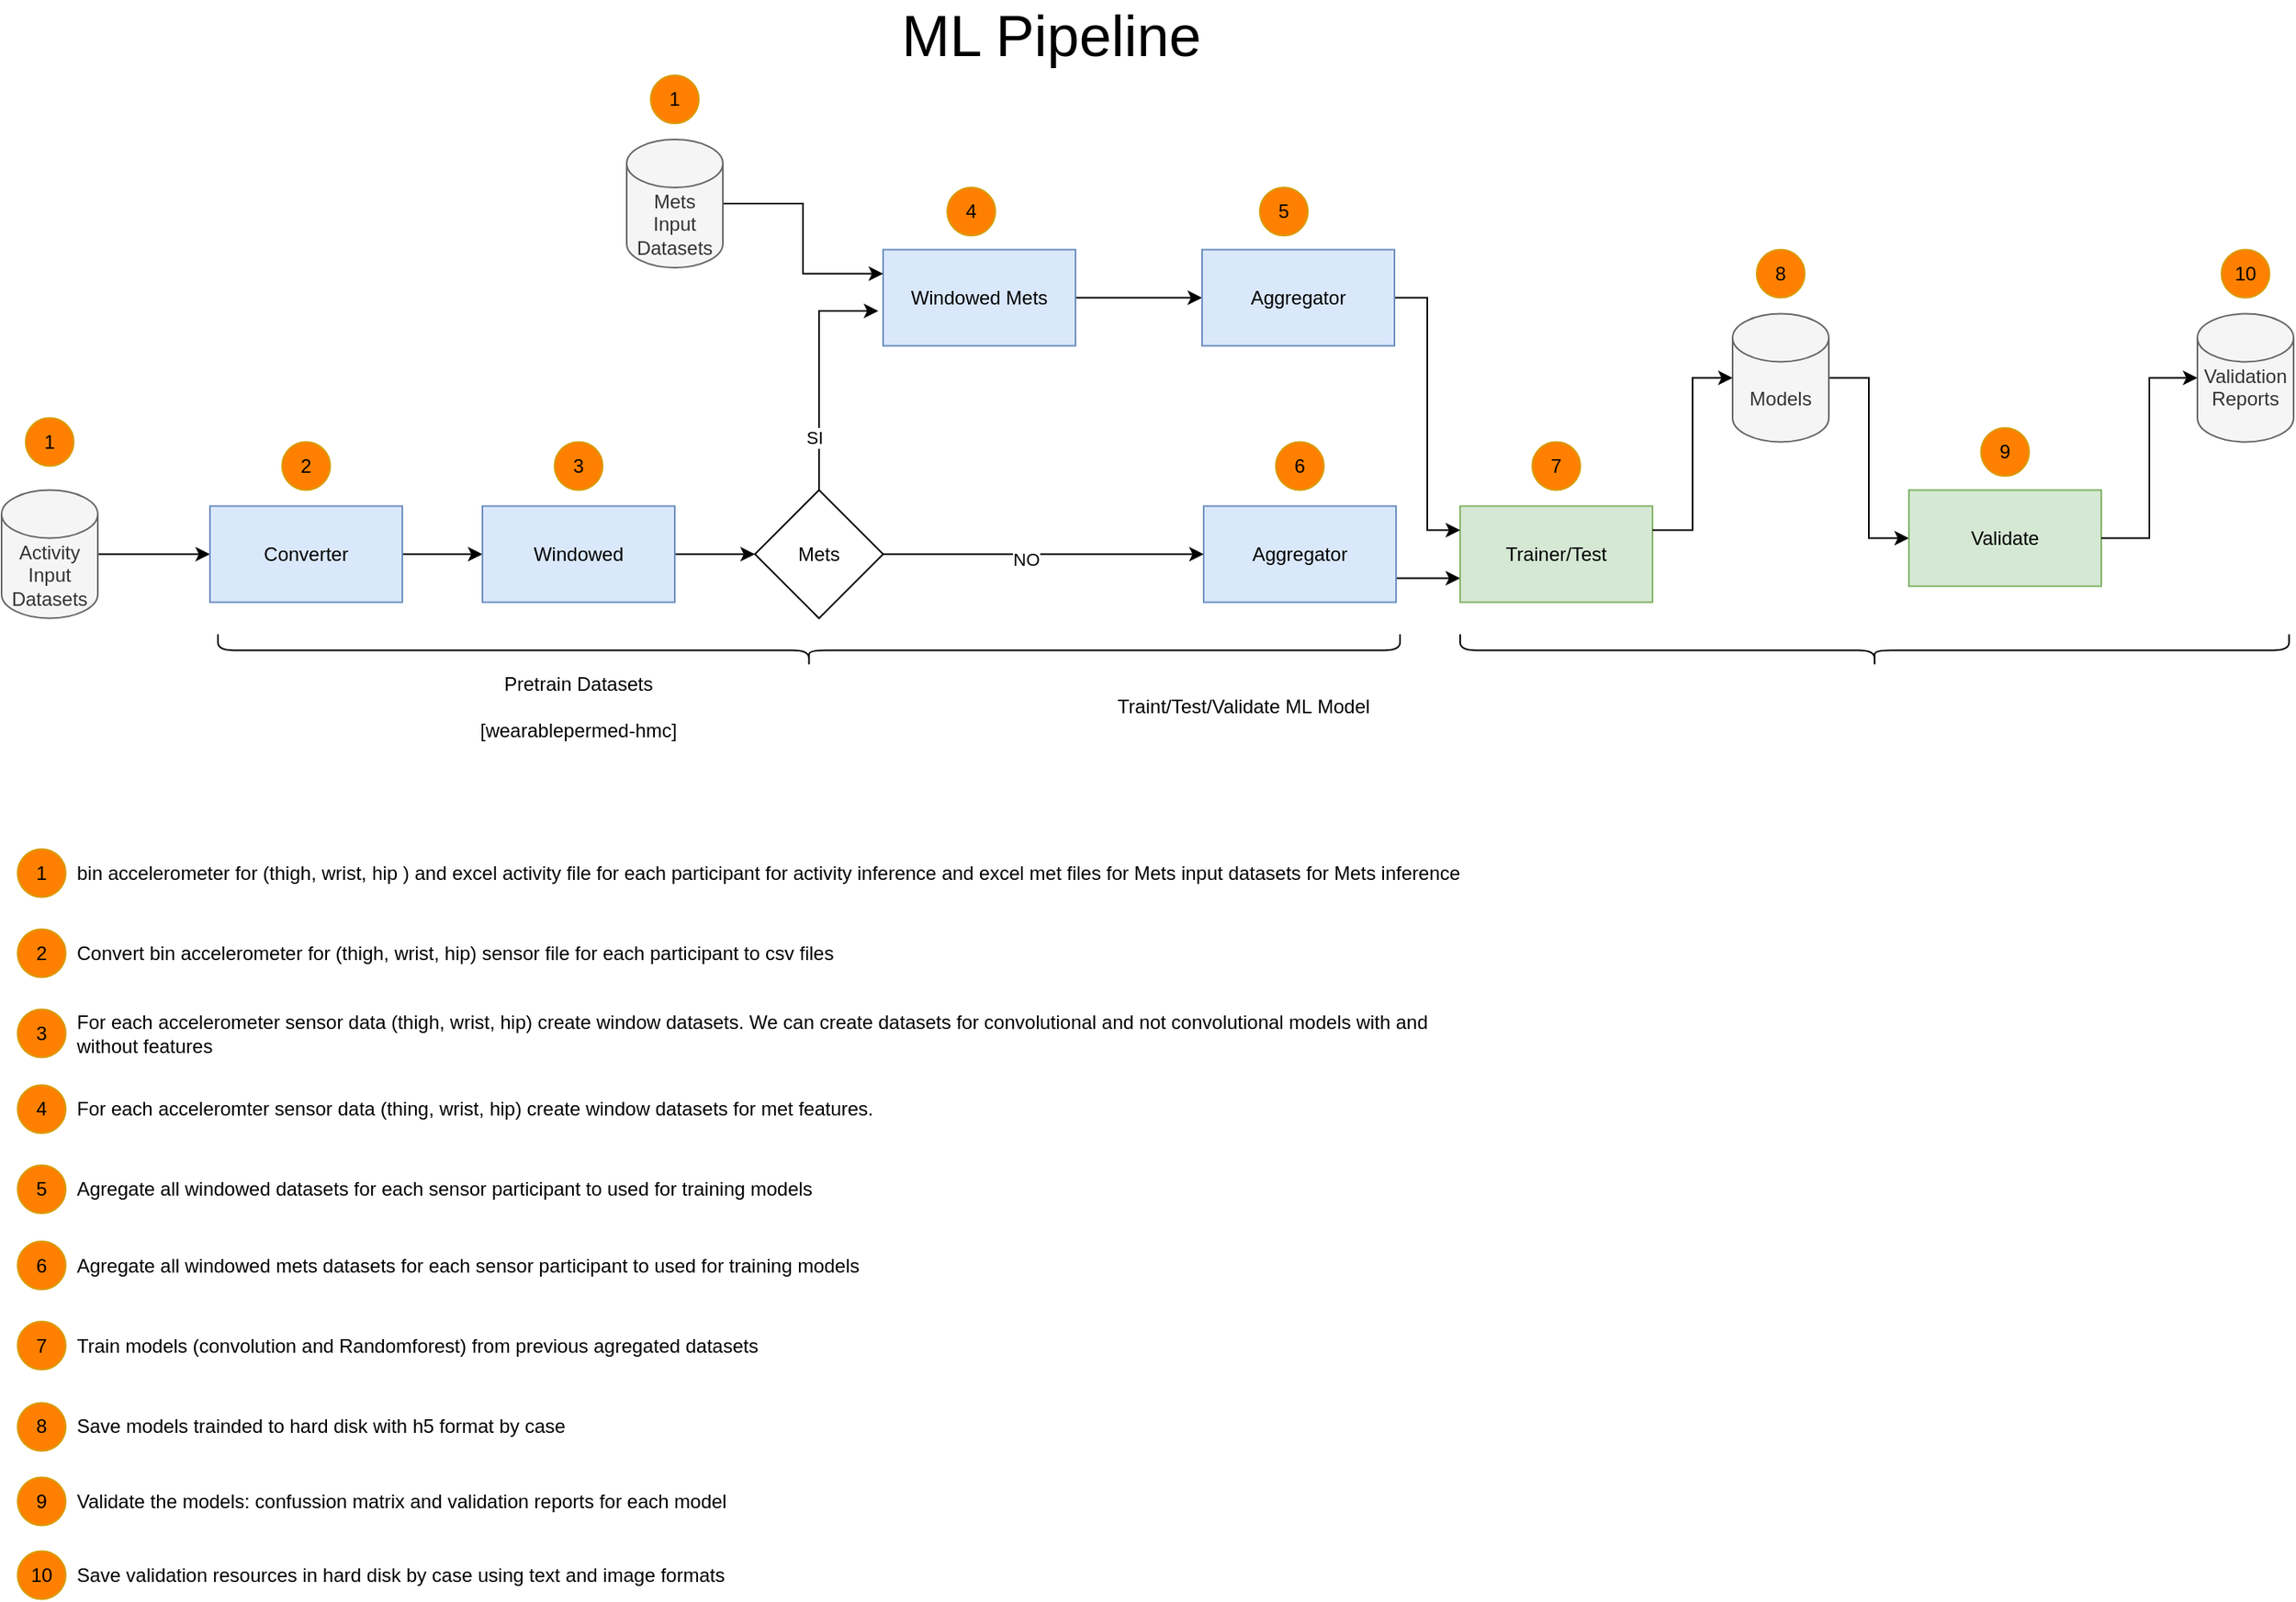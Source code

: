 <mxfile version="27.2.0">
  <diagram name="ML Pipeline" id="eVOmrs8MSlbzeXd1V6C2">
    <mxGraphModel dx="1360" dy="759" grid="1" gridSize="10" guides="1" tooltips="1" connect="1" arrows="1" fold="1" page="1" pageScale="1" pageWidth="1169" pageHeight="827" math="0" shadow="0">
      <root>
        <mxCell id="0" />
        <mxCell id="1" parent="0" />
        <mxCell id="TuEI_6CooeL6YMEbKrYp-8" style="edgeStyle=orthogonalEdgeStyle;rounded=0;orthogonalLoop=1;jettySize=auto;html=1;entryX=0;entryY=0.5;entryDx=0;entryDy=0;" parent="1" source="TuEI_6CooeL6YMEbKrYp-2" target="TuEI_6CooeL6YMEbKrYp-3" edge="1">
          <mxGeometry relative="1" as="geometry" />
        </mxCell>
        <mxCell id="TuEI_6CooeL6YMEbKrYp-2" value="&lt;div&gt;Activity Input&lt;/div&gt;Datasets" style="shape=cylinder3;whiteSpace=wrap;html=1;boundedLbl=1;backgroundOutline=1;size=15;fillColor=#f5f5f5;fontColor=#333333;strokeColor=#666666;" parent="1" vertex="1">
          <mxGeometry x="110" y="328.75" width="60" height="80" as="geometry" />
        </mxCell>
        <mxCell id="TuEI_6CooeL6YMEbKrYp-9" style="edgeStyle=orthogonalEdgeStyle;rounded=0;orthogonalLoop=1;jettySize=auto;html=1;entryX=0;entryY=0.5;entryDx=0;entryDy=0;" parent="1" source="TuEI_6CooeL6YMEbKrYp-3" target="TuEI_6CooeL6YMEbKrYp-4" edge="1">
          <mxGeometry relative="1" as="geometry" />
        </mxCell>
        <mxCell id="TuEI_6CooeL6YMEbKrYp-3" value="Converter" style="rounded=0;whiteSpace=wrap;html=1;fillColor=#dae8fc;strokeColor=#6c8ebf;" parent="1" vertex="1">
          <mxGeometry x="240" y="338.75" width="120" height="60" as="geometry" />
        </mxCell>
        <mxCell id="TuEI_6CooeL6YMEbKrYp-10" style="edgeStyle=orthogonalEdgeStyle;rounded=0;orthogonalLoop=1;jettySize=auto;html=1;entryX=0;entryY=0.5;entryDx=0;entryDy=0;" parent="1" source="TuEI_6CooeL6YMEbKrYp-4" target="0BbZo_aPZFD1kCcCwOeu-2" edge="1">
          <mxGeometry relative="1" as="geometry" />
        </mxCell>
        <mxCell id="TuEI_6CooeL6YMEbKrYp-4" value="Windowed" style="rounded=0;whiteSpace=wrap;html=1;fillColor=#dae8fc;strokeColor=#6c8ebf;" parent="1" vertex="1">
          <mxGeometry x="410" y="338.75" width="120" height="60" as="geometry" />
        </mxCell>
        <mxCell id="TuEI_6CooeL6YMEbKrYp-11" style="edgeStyle=orthogonalEdgeStyle;rounded=0;orthogonalLoop=1;jettySize=auto;html=1;entryX=0;entryY=0.75;entryDx=0;entryDy=0;exitX=1;exitY=0.75;exitDx=0;exitDy=0;" parent="1" source="TuEI_6CooeL6YMEbKrYp-5" target="TuEI_6CooeL6YMEbKrYp-6" edge="1">
          <mxGeometry relative="1" as="geometry" />
        </mxCell>
        <mxCell id="TuEI_6CooeL6YMEbKrYp-5" value="Aggregator" style="rounded=0;whiteSpace=wrap;html=1;fillColor=#dae8fc;strokeColor=#6c8ebf;" parent="1" vertex="1">
          <mxGeometry x="860" y="338.75" width="120" height="60" as="geometry" />
        </mxCell>
        <mxCell id="TuEI_6CooeL6YMEbKrYp-26" style="edgeStyle=orthogonalEdgeStyle;rounded=0;orthogonalLoop=1;jettySize=auto;html=1;exitX=1;exitY=0.5;exitDx=0;exitDy=0;exitPerimeter=0;entryX=0;entryY=0.5;entryDx=0;entryDy=0;" parent="1" source="TuEI_6CooeL6YMEbKrYp-7" target="TuEI_6CooeL6YMEbKrYp-25" edge="1">
          <mxGeometry relative="1" as="geometry">
            <mxPoint x="1240" y="380" as="targetPoint" />
          </mxGeometry>
        </mxCell>
        <mxCell id="TuEI_6CooeL6YMEbKrYp-6" value="Trainer/Test" style="rounded=0;whiteSpace=wrap;html=1;fillColor=#d5e8d4;strokeColor=#82b366;" parent="1" vertex="1">
          <mxGeometry x="1020" y="338.75" width="120" height="60" as="geometry" />
        </mxCell>
        <mxCell id="TuEI_6CooeL6YMEbKrYp-7" value="Models" style="shape=cylinder3;whiteSpace=wrap;html=1;boundedLbl=1;backgroundOutline=1;size=15;fillColor=#f5f5f5;fontColor=#333333;strokeColor=#666666;" parent="1" vertex="1">
          <mxGeometry x="1190" y="218.75" width="60" height="80" as="geometry" />
        </mxCell>
        <mxCell id="TuEI_6CooeL6YMEbKrYp-13" value="2" style="ellipse;whiteSpace=wrap;html=1;aspect=fixed;fillColor=#FF8000;strokeColor=#d79b00;" parent="1" vertex="1">
          <mxGeometry x="285" y="298.75" width="30" height="30" as="geometry" />
        </mxCell>
        <mxCell id="TuEI_6CooeL6YMEbKrYp-14" value="1" style="ellipse;whiteSpace=wrap;html=1;aspect=fixed;fillColor=#FF8000;strokeColor=#d79b00;" parent="1" vertex="1">
          <mxGeometry x="125" y="283.75" width="30" height="30" as="geometry" />
        </mxCell>
        <mxCell id="TuEI_6CooeL6YMEbKrYp-16" value="3" style="ellipse;whiteSpace=wrap;html=1;aspect=fixed;fillColor=#FF8000;strokeColor=#d79b00;" parent="1" vertex="1">
          <mxGeometry x="455" y="298.75" width="30" height="30" as="geometry" />
        </mxCell>
        <mxCell id="TuEI_6CooeL6YMEbKrYp-17" value="6" style="ellipse;whiteSpace=wrap;html=1;aspect=fixed;fillColor=#FF8000;strokeColor=#d79b00;" parent="1" vertex="1">
          <mxGeometry x="905" y="298.75" width="30" height="30" as="geometry" />
        </mxCell>
        <mxCell id="TuEI_6CooeL6YMEbKrYp-18" value="8" style="ellipse;whiteSpace=wrap;html=1;aspect=fixed;fillColor=#FF8000;strokeColor=#d79b00;" parent="1" vertex="1">
          <mxGeometry x="1205" y="178.75" width="30" height="30" as="geometry" />
        </mxCell>
        <mxCell id="TuEI_6CooeL6YMEbKrYp-19" value="9" style="ellipse;whiteSpace=wrap;html=1;aspect=fixed;fillColor=#FF8000;strokeColor=#d79b00;" parent="1" vertex="1">
          <mxGeometry x="1345" y="290" width="30" height="30" as="geometry" />
        </mxCell>
        <mxCell id="TuEI_6CooeL6YMEbKrYp-21" value="" style="shape=curlyBracket;whiteSpace=wrap;html=1;rounded=1;labelPosition=left;verticalLabelPosition=middle;align=right;verticalAlign=middle;rotation=-90;" parent="1" vertex="1">
          <mxGeometry x="603.75" y="60" width="20" height="737.5" as="geometry" />
        </mxCell>
        <mxCell id="TuEI_6CooeL6YMEbKrYp-22" value="" style="shape=curlyBracket;whiteSpace=wrap;html=1;rounded=1;labelPosition=left;verticalLabelPosition=middle;align=right;verticalAlign=middle;rotation=-90;" parent="1" vertex="1">
          <mxGeometry x="1268.6" y="170.15" width="20" height="517.19" as="geometry" />
        </mxCell>
        <mxCell id="TuEI_6CooeL6YMEbKrYp-23" value="Pretrain Datasets&lt;br&gt;&lt;br&gt;[&lt;span style=&quot;background-color: transparent; color: light-dark(rgb(0, 0, 0), rgb(255, 255, 255));&quot;&gt;wearablepermed-hmc]&lt;/span&gt;" style="text;html=1;align=center;verticalAlign=middle;whiteSpace=wrap;rounded=0;" parent="1" vertex="1">
          <mxGeometry x="240" y="448.75" width="460" height="30" as="geometry" />
        </mxCell>
        <mxCell id="TuEI_6CooeL6YMEbKrYp-24" value="Traint/Test/Validate ML&amp;nbsp;&lt;span style=&quot;background-color: transparent; color: light-dark(rgb(0, 0, 0), rgb(255, 255, 255));&quot;&gt;Model&lt;/span&gt;" style="text;html=1;align=center;verticalAlign=middle;whiteSpace=wrap;rounded=0;" parent="1" vertex="1">
          <mxGeometry x="740" y="448.75" width="290" height="30" as="geometry" />
        </mxCell>
        <mxCell id="TuEI_6CooeL6YMEbKrYp-25" value="Validate" style="rounded=0;whiteSpace=wrap;html=1;fillColor=#d5e8d4;strokeColor=#82b366;" parent="1" vertex="1">
          <mxGeometry x="1300" y="328.75" width="120" height="60" as="geometry" />
        </mxCell>
        <mxCell id="TuEI_6CooeL6YMEbKrYp-27" style="edgeStyle=orthogonalEdgeStyle;rounded=0;orthogonalLoop=1;jettySize=auto;html=1;entryX=0;entryY=0.5;entryDx=0;entryDy=0;entryPerimeter=0;exitX=1;exitY=0.25;exitDx=0;exitDy=0;" parent="1" source="TuEI_6CooeL6YMEbKrYp-6" target="TuEI_6CooeL6YMEbKrYp-7" edge="1">
          <mxGeometry relative="1" as="geometry" />
        </mxCell>
        <mxCell id="TuEI_6CooeL6YMEbKrYp-28" value="&lt;font style=&quot;font-size: 36px;&quot;&gt;ML Pipeline&lt;/font&gt;" style="text;html=1;align=center;verticalAlign=middle;whiteSpace=wrap;rounded=0;" parent="1" vertex="1">
          <mxGeometry x="110" y="30" width="1310" height="30" as="geometry" />
        </mxCell>
        <mxCell id="2uUFkzXllgV1rvSKRyte-1" value="1" style="ellipse;whiteSpace=wrap;html=1;aspect=fixed;fillColor=#FF8000;strokeColor=#d79b00;" parent="1" vertex="1">
          <mxGeometry x="120" y="552.75" width="30" height="30" as="geometry" />
        </mxCell>
        <mxCell id="2uUFkzXllgV1rvSKRyte-2" value="bin accelerometer for (thigh, wrist, hip ) and excel activity file for each participant for activity inference and excel met files for Mets input datasets for Mets inference" style="text;html=1;align=left;verticalAlign=middle;whiteSpace=wrap;rounded=0;" parent="1" vertex="1">
          <mxGeometry x="155" y="552.75" width="880" height="30" as="geometry" />
        </mxCell>
        <mxCell id="2uUFkzXllgV1rvSKRyte-3" value="2" style="ellipse;whiteSpace=wrap;html=1;aspect=fixed;fillColor=#FF8000;strokeColor=#d79b00;" parent="1" vertex="1">
          <mxGeometry x="120" y="602.75" width="30" height="30" as="geometry" />
        </mxCell>
        <mxCell id="2uUFkzXllgV1rvSKRyte-4" value="Convert bin accelerometer for (thigh, wrist, hip) sensor file for each participant to csv files" style="text;html=1;align=left;verticalAlign=middle;whiteSpace=wrap;rounded=0;" parent="1" vertex="1">
          <mxGeometry x="155" y="602.75" width="880" height="30" as="geometry" />
        </mxCell>
        <mxCell id="2uUFkzXllgV1rvSKRyte-7" value="3" style="ellipse;whiteSpace=wrap;html=1;aspect=fixed;fillColor=#FF8000;strokeColor=#d79b00;" parent="1" vertex="1">
          <mxGeometry x="120" y="652.75" width="30" height="30" as="geometry" />
        </mxCell>
        <mxCell id="2uUFkzXllgV1rvSKRyte-8" value="For each accelerometer sensor data (thigh, wrist, hip) create window datasets. We can create datasets for convolutional and not convolutional models with and without features" style="text;html=1;align=left;verticalAlign=middle;whiteSpace=wrap;rounded=0;" parent="1" vertex="1">
          <mxGeometry x="155" y="652.75" width="880" height="30" as="geometry" />
        </mxCell>
        <mxCell id="2uUFkzXllgV1rvSKRyte-9" value="6" style="ellipse;whiteSpace=wrap;html=1;aspect=fixed;fillColor=#FF8000;strokeColor=#d79b00;" parent="1" vertex="1">
          <mxGeometry x="120" y="797.5" width="30" height="30" as="geometry" />
        </mxCell>
        <mxCell id="2uUFkzXllgV1rvSKRyte-10" value="Agregate all windowed mets datasets for each sensor participant to used for training models" style="text;html=1;align=left;verticalAlign=middle;whiteSpace=wrap;rounded=0;" parent="1" vertex="1">
          <mxGeometry x="155" y="797.5" width="880" height="30" as="geometry" />
        </mxCell>
        <mxCell id="2uUFkzXllgV1rvSKRyte-11" value="7" style="ellipse;whiteSpace=wrap;html=1;aspect=fixed;fillColor=#FF8000;strokeColor=#d79b00;" parent="1" vertex="1">
          <mxGeometry x="1065" y="298.75" width="30" height="30" as="geometry" />
        </mxCell>
        <mxCell id="2uUFkzXllgV1rvSKRyte-12" value="7" style="ellipse;whiteSpace=wrap;html=1;aspect=fixed;fillColor=#FF8000;strokeColor=#d79b00;" parent="1" vertex="1">
          <mxGeometry x="120" y="847.5" width="30" height="30" as="geometry" />
        </mxCell>
        <mxCell id="2uUFkzXllgV1rvSKRyte-13" value="Train models (convolution and Randomforest) from previous agregated datasets" style="text;html=1;align=left;verticalAlign=middle;whiteSpace=wrap;rounded=0;" parent="1" vertex="1">
          <mxGeometry x="155" y="847.5" width="880" height="30" as="geometry" />
        </mxCell>
        <mxCell id="2uUFkzXllgV1rvSKRyte-14" value="9" style="ellipse;whiteSpace=wrap;html=1;aspect=fixed;fillColor=#FF8000;strokeColor=#d79b00;" parent="1" vertex="1">
          <mxGeometry x="120" y="944.75" width="30" height="30" as="geometry" />
        </mxCell>
        <mxCell id="2uUFkzXllgV1rvSKRyte-15" value="Validate the models: confussion matrix and validation reports for each model" style="text;html=1;align=left;verticalAlign=middle;whiteSpace=wrap;rounded=0;" parent="1" vertex="1">
          <mxGeometry x="155" y="944.75" width="880" height="30" as="geometry" />
        </mxCell>
        <mxCell id="2uUFkzXllgV1rvSKRyte-16" value="10" style="ellipse;whiteSpace=wrap;html=1;aspect=fixed;fillColor=#FF8000;strokeColor=#d79b00;" parent="1" vertex="1">
          <mxGeometry x="120" y="990.75" width="30" height="30" as="geometry" />
        </mxCell>
        <mxCell id="2uUFkzXllgV1rvSKRyte-17" value="Save validation resources in hard disk by case using text and image formats" style="text;html=1;align=left;verticalAlign=middle;whiteSpace=wrap;rounded=0;" parent="1" vertex="1">
          <mxGeometry x="155" y="990.75" width="880" height="30" as="geometry" />
        </mxCell>
        <mxCell id="SJx1a4u9_P3OYFkr1gW0-2" style="edgeStyle=orthogonalEdgeStyle;rounded=0;orthogonalLoop=1;jettySize=auto;html=1;" edge="1" parent="1" source="0BbZo_aPZFD1kCcCwOeu-1" target="SJx1a4u9_P3OYFkr1gW0-1">
          <mxGeometry relative="1" as="geometry" />
        </mxCell>
        <mxCell id="0BbZo_aPZFD1kCcCwOeu-1" value="Windowed Mets" style="rounded=0;whiteSpace=wrap;html=1;fillColor=#dae8fc;strokeColor=#6c8ebf;" parent="1" vertex="1">
          <mxGeometry x="660" y="178.75" width="120" height="60" as="geometry" />
        </mxCell>
        <mxCell id="0BbZo_aPZFD1kCcCwOeu-5" style="edgeStyle=orthogonalEdgeStyle;rounded=0;orthogonalLoop=1;jettySize=auto;html=1;entryX=0;entryY=0.5;entryDx=0;entryDy=0;" parent="1" source="0BbZo_aPZFD1kCcCwOeu-2" target="TuEI_6CooeL6YMEbKrYp-5" edge="1">
          <mxGeometry relative="1" as="geometry" />
        </mxCell>
        <mxCell id="0BbZo_aPZFD1kCcCwOeu-7" value="NO" style="edgeLabel;html=1;align=center;verticalAlign=middle;resizable=0;points=[];" parent="0BbZo_aPZFD1kCcCwOeu-5" vertex="1" connectable="0">
          <mxGeometry x="-0.11" y="-3" relative="1" as="geometry">
            <mxPoint as="offset" />
          </mxGeometry>
        </mxCell>
        <mxCell id="0BbZo_aPZFD1kCcCwOeu-2" value="Mets" style="rhombus;whiteSpace=wrap;html=1;" parent="1" vertex="1">
          <mxGeometry x="580" y="328.75" width="80" height="80" as="geometry" />
        </mxCell>
        <mxCell id="0BbZo_aPZFD1kCcCwOeu-3" style="edgeStyle=orthogonalEdgeStyle;rounded=0;orthogonalLoop=1;jettySize=auto;html=1;entryX=-0.025;entryY=0.638;entryDx=0;entryDy=0;entryPerimeter=0;exitX=0.5;exitY=0;exitDx=0;exitDy=0;" parent="1" source="0BbZo_aPZFD1kCcCwOeu-2" target="0BbZo_aPZFD1kCcCwOeu-1" edge="1">
          <mxGeometry relative="1" as="geometry">
            <Array as="points">
              <mxPoint x="620" y="217" />
            </Array>
          </mxGeometry>
        </mxCell>
        <mxCell id="0BbZo_aPZFD1kCcCwOeu-6" value="SI" style="edgeLabel;html=1;align=center;verticalAlign=middle;resizable=0;points=[];" parent="0BbZo_aPZFD1kCcCwOeu-3" vertex="1" connectable="0">
          <mxGeometry x="-0.557" y="3" relative="1" as="geometry">
            <mxPoint as="offset" />
          </mxGeometry>
        </mxCell>
        <mxCell id="SJx1a4u9_P3OYFkr1gW0-4" style="edgeStyle=orthogonalEdgeStyle;rounded=0;orthogonalLoop=1;jettySize=auto;html=1;entryX=0;entryY=0.25;entryDx=0;entryDy=0;" edge="1" parent="1" source="SJx1a4u9_P3OYFkr1gW0-1" target="TuEI_6CooeL6YMEbKrYp-6">
          <mxGeometry relative="1" as="geometry" />
        </mxCell>
        <mxCell id="SJx1a4u9_P3OYFkr1gW0-1" value="Aggregator" style="rounded=0;whiteSpace=wrap;html=1;fillColor=#dae8fc;strokeColor=#6c8ebf;" vertex="1" parent="1">
          <mxGeometry x="859" y="178.75" width="120" height="60" as="geometry" />
        </mxCell>
        <mxCell id="SJx1a4u9_P3OYFkr1gW0-5" value="4" style="ellipse;whiteSpace=wrap;html=1;aspect=fixed;fillColor=#FF8000;strokeColor=#d79b00;" vertex="1" parent="1">
          <mxGeometry x="700" y="140" width="30" height="30" as="geometry" />
        </mxCell>
        <mxCell id="SJx1a4u9_P3OYFkr1gW0-6" value="5" style="ellipse;whiteSpace=wrap;html=1;aspect=fixed;fillColor=#FF8000;strokeColor=#d79b00;" vertex="1" parent="1">
          <mxGeometry x="895" y="140" width="30" height="30" as="geometry" />
        </mxCell>
        <mxCell id="SJx1a4u9_P3OYFkr1gW0-7" style="edgeStyle=orthogonalEdgeStyle;rounded=0;orthogonalLoop=1;jettySize=auto;html=1;exitX=0.5;exitY=1;exitDx=0;exitDy=0;" edge="1" parent="1" source="TuEI_6CooeL6YMEbKrYp-25" target="TuEI_6CooeL6YMEbKrYp-25">
          <mxGeometry relative="1" as="geometry" />
        </mxCell>
        <mxCell id="SJx1a4u9_P3OYFkr1gW0-8" value="Validation&lt;div&gt;Reports&lt;div&gt;&lt;br&gt;&lt;/div&gt;&lt;/div&gt;" style="shape=cylinder3;whiteSpace=wrap;html=1;boundedLbl=1;backgroundOutline=1;size=15;fillColor=#f5f5f5;fontColor=#333333;strokeColor=#666666;" vertex="1" parent="1">
          <mxGeometry x="1480" y="218.75" width="60" height="80" as="geometry" />
        </mxCell>
        <mxCell id="SJx1a4u9_P3OYFkr1gW0-9" style="edgeStyle=orthogonalEdgeStyle;rounded=0;orthogonalLoop=1;jettySize=auto;html=1;entryX=0;entryY=0.5;entryDx=0;entryDy=0;entryPerimeter=0;" edge="1" parent="1" source="TuEI_6CooeL6YMEbKrYp-25" target="SJx1a4u9_P3OYFkr1gW0-8">
          <mxGeometry relative="1" as="geometry" />
        </mxCell>
        <mxCell id="SJx1a4u9_P3OYFkr1gW0-11" value="10" style="ellipse;whiteSpace=wrap;html=1;aspect=fixed;fillColor=#FF8000;strokeColor=#d79b00;" vertex="1" parent="1">
          <mxGeometry x="1495" y="178.75" width="30" height="30" as="geometry" />
        </mxCell>
        <mxCell id="SJx1a4u9_P3OYFkr1gW0-13" style="edgeStyle=orthogonalEdgeStyle;rounded=0;orthogonalLoop=1;jettySize=auto;html=1;exitX=1;exitY=0.5;exitDx=0;exitDy=0;exitPerimeter=0;entryX=0;entryY=0.25;entryDx=0;entryDy=0;" edge="1" parent="1" source="SJx1a4u9_P3OYFkr1gW0-12" target="0BbZo_aPZFD1kCcCwOeu-1">
          <mxGeometry relative="1" as="geometry" />
        </mxCell>
        <mxCell id="SJx1a4u9_P3OYFkr1gW0-12" value="&lt;div&gt;Mets&lt;/div&gt;&lt;div&gt;Input&lt;/div&gt;Datasets" style="shape=cylinder3;whiteSpace=wrap;html=1;boundedLbl=1;backgroundOutline=1;size=15;fillColor=#f5f5f5;fontColor=#333333;strokeColor=#666666;" vertex="1" parent="1">
          <mxGeometry x="500" y="110" width="60" height="80" as="geometry" />
        </mxCell>
        <mxCell id="SJx1a4u9_P3OYFkr1gW0-14" value="1" style="ellipse;whiteSpace=wrap;html=1;aspect=fixed;fillColor=#FF8000;strokeColor=#d79b00;" vertex="1" parent="1">
          <mxGeometry x="515" y="70" width="30" height="30" as="geometry" />
        </mxCell>
        <mxCell id="SJx1a4u9_P3OYFkr1gW0-15" value="8" style="ellipse;whiteSpace=wrap;html=1;aspect=fixed;fillColor=#FF8000;strokeColor=#d79b00;" vertex="1" parent="1">
          <mxGeometry x="120" y="898.25" width="30" height="30" as="geometry" />
        </mxCell>
        <mxCell id="SJx1a4u9_P3OYFkr1gW0-16" value="Save models trainded to hard disk with h5 format by case" style="text;html=1;align=left;verticalAlign=middle;whiteSpace=wrap;rounded=0;" vertex="1" parent="1">
          <mxGeometry x="155" y="898.25" width="880" height="30" as="geometry" />
        </mxCell>
        <mxCell id="SJx1a4u9_P3OYFkr1gW0-17" value="4" style="ellipse;whiteSpace=wrap;html=1;aspect=fixed;fillColor=#FF8000;strokeColor=#d79b00;" vertex="1" parent="1">
          <mxGeometry x="120" y="700" width="30" height="30" as="geometry" />
        </mxCell>
        <mxCell id="SJx1a4u9_P3OYFkr1gW0-18" value="For each acceleromter sensor data (thing, wrist, hip) create window datasets for met features." style="text;html=1;align=left;verticalAlign=middle;whiteSpace=wrap;rounded=0;" vertex="1" parent="1">
          <mxGeometry x="155" y="700" width="880" height="30" as="geometry" />
        </mxCell>
        <mxCell id="SJx1a4u9_P3OYFkr1gW0-19" value="5" style="ellipse;whiteSpace=wrap;html=1;aspect=fixed;fillColor=#FF8000;strokeColor=#d79b00;" vertex="1" parent="1">
          <mxGeometry x="120" y="750" width="30" height="30" as="geometry" />
        </mxCell>
        <mxCell id="SJx1a4u9_P3OYFkr1gW0-20" value="Agregate all windowed datasets for each sensor participant to used for training models" style="text;html=1;align=left;verticalAlign=middle;whiteSpace=wrap;rounded=0;" vertex="1" parent="1">
          <mxGeometry x="155" y="750" width="880" height="30" as="geometry" />
        </mxCell>
      </root>
    </mxGraphModel>
  </diagram>
</mxfile>
